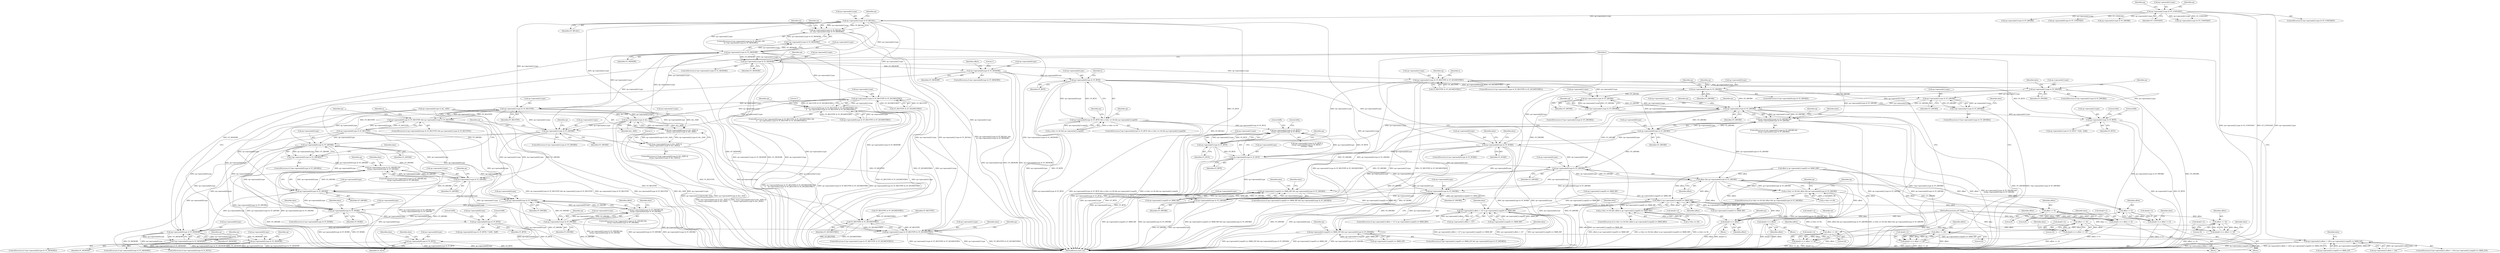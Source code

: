 digraph "0_radare2_f17bfd9f1da05f30f23a4dd05e9d2363e1406948@API" {
"1001254" [label="(Call,op->operands[1].type & OT_REGALL)"];
"1000132" [label="(Call,op->operands[1].type & OT_CONSTANT)"];
"1001253" [label="(Call,op->operands[1].type & OT_REGALL &&\n\t\t\t !(op->operands[1].type & OT_MEMORY))"];
"1001264" [label="(Call,op->operands[1].type & OT_MEMORY)"];
"1001263" [label="(Call,!(op->operands[1].type & OT_MEMORY))"];
"1001301" [label="(Call,op->operands[1].type & OT_REGTYPE & OT_SEGMENTREG)"];
"1001289" [label="(Call,op->operands[0].type & OT_REGTYPE & OT_SEGMENTREG &&\n\t\t    op->operands[1].type & OT_REGTYPE & OT_SEGMENTREG)"];
"1001327" [label="(Call,op->operands[1].type & OT_REGTYPE)"];
"1001317" [label="(Call,op->operands[0].type & OT_REGTYPE && op->operands[1].type & OT_REGTYPE)"];
"1001349" [label="(Call,op->operands[1].type & ALL_SIZE)"];
"1001339" [label="(Call,(op->operands[0].type & ALL_SIZE) &\n\t\t\t(op->operands[1].type & ALL_SIZE))"];
"1001338" [label="(Call,!((op->operands[0].type & ALL_SIZE) &\n\t\t\t(op->operands[1].type & ALL_SIZE)))"];
"1001394" [label="(Call,op->operands[1].type & OT_QWORD)"];
"1001406" [label="(Call,op->operands[0].type & OT_QWORD)"];
"1001405" [label="(Call,!(op->operands[0].type & OT_QWORD))"];
"1001429" [label="(Call,op->operands[1].type & OT_QWORD &&\n\t\t\t\top->operands[0].type & OT_QWORD)"];
"1001430" [label="(Call,op->operands[1].type & OT_QWORD)"];
"1001439" [label="(Call,op->operands[0].type & OT_QWORD)"];
"1001468" [label="(Call,op->operands[0].type & OT_DWORD)"];
"1001458" [label="(Call,op->operands[1].type & OT_DWORD &&\n\t\t\t\top->operands[0].type & OT_DWORD)"];
"1001549" [label="(Call,op->operands[0].type & OT_WORD)"];
"1001571" [label="(Call,op->operands[0].type & OT_BYTE)"];
"1001676" [label="(Call,op->operands[0].type & OT_MEMORY)"];
"1001675" [label="(Call,!(op->operands[0].type & OT_MEMORY))"];
"1001802" [label="(Call,op->operands[0].type & OT_MEMORY)"];
"1001459" [label="(Call,op->operands[1].type & OT_DWORD)"];
"1001528" [label="(Call,op->operands[1].type & OT_REGTYPE & OT_SEGMENTREG)"];
"1001536" [label="(Call,OT_REGTYPE & OT_SEGMENTREG)"];
"1001988" [label="(Call,op->operands[1].type & OT_MEMORY)"];
"1001999" [label="(Call,op->operands[0].type & OT_MEMORY)"];
"1002066" [label="(Call,op->operands[0].type & OT_BYTE)"];
"1002163" [label="(Call,op->operands[0].type & OT_BYTE)"];
"1002162" [label="(Call,op->operands[0].type & OT_BYTE && a->bits == 64 && op->operands[1].regs[0])"];
"1002519" [label="(Call,op->operands[1].type & OT_BYTE ||\n\t\t\t\top->operands[0].type & OT_BYTE)"];
"1002365" [label="(Call,op->operands[0].type & OT_QWORD)"];
"1002377" [label="(Call,op->operands[1].type & OT_QWORD)"];
"1002376" [label="(Call,!(op->operands[1].type & OT_QWORD))"];
"1002452" [label="(Call,op->operands[1].type & OT_QWORD)"];
"1002451" [label="(Call,op->operands[1].type & OT_QWORD &&\n\t\t\t\top->operands[0].type & OT_QWORD)"];
"1002873" [label="(Call,offset && op->operands[0].type & OT_QWORD)"];
"1002867" [label="(Call,a->bits == 64 && offset && op->operands[0].type & OT_QWORD)"];
"1003008" [label="(Call,op->operands[1].regs[0] == X86R_RIP && (op->operands[0].type & OT_QWORD))"];
"1003151" [label="(Call,offset || op->operands[1].regs[0] == X86R_RIP)"];
"1003145" [label="(Call,a->bits == 64 && (offset || op->operands[1].regs[0] == X86R_RIP))"];
"1003165" [label="(Call,data[l++] = offset)"];
"1003172" [label="(Call,op->operands[1].offset > 127 || op->operands[1].regs[0] == X86R_RIP)"];
"1003199" [label="(Call,offset >> 8)"];
"1003194" [label="(Call,data[l++] = offset >> 8)"];
"1003207" [label="(Call,offset >> 16)"];
"1003202" [label="(Call,data[l++] = offset >> 16)"];
"1003215" [label="(Call,offset >> 24)"];
"1003210" [label="(Call,data[l++] = offset >> 24)"];
"1003090" [label="(Call,data[l++] = offset)"];
"1003124" [label="(Call,offset >> 8)"];
"1003119" [label="(Call,data[l++] = offset >> 8)"];
"1003132" [label="(Call,offset >> 16)"];
"1003127" [label="(Call,data[l++] = offset >> 16)"];
"1003140" [label="(Call,offset >> 24)"];
"1003135" [label="(Call,data[l++] = offset >> 24)"];
"1002461" [label="(Call,op->operands[0].type & OT_QWORD)"];
"1002478" [label="(Call,op->operands[0].type & OT_WORD)"];
"1002529" [label="(Call,op->operands[0].type & OT_BYTE)"];
"1002875" [label="(Call,op->operands[0].type & OT_QWORD)"];
"1002990" [label="(Call,op->operands[0].type & OT_DWORD)"];
"1002978" [label="(Call,op->operands[1].regs[0] == X86R_EIP && (op->operands[0].type & OT_DWORD))"];
"1003097" [label="(Call,op->operands[1].offset > 128 || op->operands[1].regs[0] == X86R_EIP)"];
"1003020" [label="(Call,op->operands[0].type & OT_QWORD)"];
"1002500" [label="(Call,op->operands[1].type & OT_BYTE)"];
"1002520" [label="(Call,op->operands[1].type & OT_BYTE)"];
"1002434" [label="(Call,op->operands[1].type & OT_QWORD)"];
"1002433" [label="(Call,!(op->operands[1].type & OT_QWORD))"];
"1002255" [label="(Call,op->operands[1].type & OT_REGTYPE & OT_SEGMENTREG)"];
"1002415" [label="(Call,op->operands[1].type & OT_DWORD)"];
"1003125" [label="(Identifier,offset)"];
"1001480" [label="(Identifier,data)"];
"1002373" [label="(Identifier,OT_QWORD)"];
"1002979" [label="(Call,op->operands[1].regs[0] == X86R_EIP)"];
"1002011" [label="(Literal,1)"];
"1002984" [label="(Identifier,op)"];
"1002255" [label="(Call,op->operands[1].type & OT_REGTYPE & OT_SEGMENTREG)"];
"1003166" [label="(Call,data[l++])"];
"1002477" [label="(ControlStructure,if (op->operands[0].type & OT_WORD))"];
"1002067" [label="(Call,op->operands[0].type)"];
"1001395" [label="(Call,op->operands[1].type)"];
"1003032" [label="(Identifier,data)"];
"1002469" [label="(Identifier,OT_QWORD)"];
"1002499" [label="(Call,op->operands[1].type & OT_BYTE ? 0x8a : 0x8b)"];
"1001255" [label="(Call,op->operands[1].type)"];
"1002259" [label="(Identifier,op)"];
"1003193" [label="(Block,)"];
"1000140" [label="(Identifier,OT_CONSTANT)"];
"1001407" [label="(Call,op->operands[0].type)"];
"1002482" [label="(Identifier,op)"];
"1003204" [label="(Identifier,data)"];
"1002529" [label="(Call,op->operands[0].type & OT_BYTE)"];
"1003014" [label="(Identifier,op)"];
"1003171" [label="(ControlStructure,if (op->operands[1].offset > 127 || op->operands[1].regs[0] == X86R_RIP))"];
"1002998" [label="(Identifier,OT_DWORD)"];
"1001561" [label="(Identifier,data)"];
"1001579" [label="(Identifier,OT_BYTE)"];
"1003132" [label="(Call,offset >> 16)"];
"1002074" [label="(Identifier,OT_BYTE)"];
"1001298" [label="(Call,OT_REGTYPE & OT_SEGMENTREG)"];
"1001692" [label="(Identifier,op)"];
"1003164" [label="(Block,)"];
"1003009" [label="(Call,op->operands[1].regs[0] == X86R_RIP)"];
"1001548" [label="(ControlStructure,if (op->operands[0].type & OT_WORD))"];
"1002460" [label="(Identifier,OT_QWORD)"];
"1001440" [label="(Call,op->operands[0].type)"];
"1001572" [label="(Call,op->operands[0].type)"];
"1002883" [label="(Identifier,OT_QWORD)"];
"1003203" [label="(Call,data[l++])"];
"1001439" [label="(Call,op->operands[0].type & OT_QWORD)"];
"1003146" [label="(Call,a->bits == 64)"];
"1002530" [label="(Call,op->operands[0].type)"];
"1003210" [label="(Call,data[l++] = offset >> 24)"];
"1000147" [label="(Identifier,op)"];
"1002003" [label="(Identifier,op)"];
"1002419" [label="(Identifier,op)"];
"1003170" [label="(Identifier,offset)"];
"1002490" [label="(Identifier,data)"];
"1003134" [label="(Literal,16)"];
"1001988" [label="(Call,op->operands[1].type & OT_MEMORY)"];
"1001989" [label="(Call,op->operands[1].type)"];
"1002171" [label="(Identifier,OT_BYTE)"];
"1001676" [label="(Call,op->operands[0].type & OT_MEMORY)"];
"1001998" [label="(ControlStructure,if (op->operands[0].type & OT_MEMORY))"];
"1002164" [label="(Call,op->operands[0].type)"];
"1001430" [label="(Call,op->operands[1].type & OT_QWORD)"];
"1001476" [label="(Identifier,OT_DWORD)"];
"1001538" [label="(Identifier,OT_SEGMENTREG)"];
"1003151" [label="(Call,offset || op->operands[1].regs[0] == X86R_RIP)"];
"1002891" [label="(Identifier,op)"];
"1003145" [label="(Call,a->bits == 64 && (offset || op->operands[1].regs[0] == X86R_RIP))"];
"1003141" [label="(Identifier,offset)"];
"1002462" [label="(Call,op->operands[0].type)"];
"1003121" [label="(Identifier,data)"];
"1002875" [label="(Call,op->operands[0].type & OT_QWORD)"];
"1003120" [label="(Call,data[l++])"];
"1003096" [label="(ControlStructure,if (op->operands[1].offset > 128 || op->operands[1].regs[0] == X86R_EIP))"];
"1001264" [label="(Call,op->operands[1].type & OT_MEMORY)"];
"1002873" [label="(Call,offset && op->operands[0].type & OT_QWORD)"];
"1002456" [label="(Identifier,op)"];
"1000131" [label="(ControlStructure,if (op->operands[1].type & OT_CONSTANT))"];
"1000226" [label="(Call,op->operands[1].type & OT_QWORD)"];
"1002978" [label="(Call,op->operands[1].regs[0] == X86R_EIP && (op->operands[0].type & OT_DWORD))"];
"1001315" [label="(Literal,1)"];
"1001301" [label="(Call,op->operands[1].type & OT_REGTYPE & OT_SEGMENTREG)"];
"1001322" [label="(Identifier,op)"];
"1001528" [label="(Call,op->operands[1].type & OT_REGTYPE & OT_SEGMENTREG)"];
"1002500" [label="(Call,op->operands[1].type & OT_BYTE)"];
"1002868" [label="(Call,a->bits == 64)"];
"1002479" [label="(Call,op->operands[0].type)"];
"1002393" [label="(Identifier,op)"];
"1001410" [label="(Identifier,op)"];
"1003102" [label="(Identifier,op)"];
"1002510" [label="(Literal,0x8b)"];
"1002990" [label="(Call,op->operands[0].type & OT_DWORD)"];
"1002537" [label="(Identifier,OT_BYTE)"];
"1001529" [label="(Call,op->operands[1].type)"];
"1002977" [label="(ControlStructure,if (op->operands[1].regs[0] == X86R_EIP && (op->operands[0].type & OT_DWORD)))"];
"1002501" [label="(Call,op->operands[1].type)"];
"1001675" [label="(Call,!(op->operands[0].type & OT_MEMORY))"];
"1003201" [label="(Literal,8)"];
"1002866" [label="(ControlStructure,if (a->bits == 64 && offset && op->operands[0].type & OT_QWORD))"];
"1001992" [label="(Identifier,op)"];
"1002478" [label="(Call,op->operands[0].type & OT_WORD)"];
"1002381" [label="(Identifier,op)"];
"1002427" [label="(Identifier,data)"];
"1002867" [label="(Call,a->bits == 64 && offset && op->operands[0].type & OT_QWORD)"];
"1002876" [label="(Call,op->operands[0].type)"];
"1001337" [label="(ControlStructure,if (!((op->operands[0].type & ALL_SIZE) &\n\t\t\t(op->operands[1].type & ALL_SIZE))))"];
"1003195" [label="(Call,data[l++])"];
"1003107" [label="(Call,op->operands[1].regs[0] == X86R_EIP)"];
"1001801" [label="(ControlStructure,if (op->operands[0].type & OT_MEMORY))"];
"1001467" [label="(Identifier,OT_DWORD)"];
"1001443" [label="(Identifier,op)"];
"1003207" [label="(Call,offset >> 16)"];
"1002473" [label="(Identifier,data)"];
"1002509" [label="(Literal,0x8a)"];
"1001349" [label="(Call,op->operands[1].type & ALL_SIZE)"];
"1001279" [label="(Identifier,op)"];
"1002086" [label="(Identifier,data)"];
"1002161" [label="(ControlStructure,if (op->operands[0].type & OT_BYTE && a->bits == 64 && op->operands[1].regs[0]))"];
"1001431" [label="(Call,op->operands[1].type)"];
"1003127" [label="(Call,data[l++] = offset >> 16)"];
"1002007" [label="(Identifier,OT_MEMORY)"];
"1002528" [label="(Identifier,OT_BYTE)"];
"1002385" [label="(Identifier,OT_QWORD)"];
"1003219" [label="(Identifier,l)"];
"1001272" [label="(Identifier,OT_MEMORY)"];
"1002435" [label="(Call,op->operands[1].type)"];
"1001394" [label="(Call,op->operands[1].type & OT_QWORD)"];
"1001677" [label="(Call,op->operands[0].type)"];
"1001357" [label="(Identifier,ALL_SIZE)"];
"1002256" [label="(Call,op->operands[1].type)"];
"1001550" [label="(Call,op->operands[0].type)"];
"1002486" [label="(Identifier,OT_WORD)"];
"1002414" [label="(ControlStructure,if (op->operands[1].type & OT_DWORD))"];
"1001275" [label="(Call,op->operands[0].type & OT_CONSTANT)"];
"1002416" [label="(Call,op->operands[1].type)"];
"1001803" [label="(Call,op->operands[0].type)"];
"1003167" [label="(Identifier,data)"];
"1001429" [label="(Call,op->operands[1].type & OT_QWORD &&\n\t\t\t\top->operands[0].type & OT_QWORD)"];
"1002378" [label="(Call,op->operands[1].type)"];
"1003177" [label="(Identifier,op)"];
"1003209" [label="(Literal,16)"];
"1001459" [label="(Call,op->operands[1].type & OT_DWORD)"];
"1003194" [label="(Call,data[l++] = offset >> 8)"];
"1003140" [label="(Call,offset >> 24)"];
"1003208" [label="(Identifier,offset)"];
"1002521" [label="(Call,op->operands[1].type)"];
"1003128" [label="(Call,data[l++])"];
"1001511" [label="(Identifier,offset)"];
"1002078" [label="(Identifier,data)"];
"1003202" [label="(Call,data[l++] = offset >> 16)"];
"1003021" [label="(Call,op->operands[0].type)"];
"1002000" [label="(Call,op->operands[0].type)"];
"1001327" [label="(Call,op->operands[1].type & OT_REGTYPE)"];
"1001253" [label="(Call,op->operands[1].type & OT_REGALL &&\n\t\t\t !(op->operands[1].type & OT_MEMORY))"];
"1001402" [label="(Identifier,OT_QWORD)"];
"1002539" [label="(Literal,0x8b)"];
"1003216" [label="(Identifier,offset)"];
"1002376" [label="(Call,!(op->operands[1].type & OT_QWORD))"];
"1001447" [label="(Identifier,OT_QWORD)"];
"1001405" [label="(Call,!(op->operands[0].type & OT_QWORD))"];
"1001340" [label="(Call,op->operands[0].type & ALL_SIZE)"];
"1002364" [label="(ControlStructure,if (op->operands[0].type & OT_QWORD))"];
"1001318" [label="(Call,op->operands[0].type & OT_REGTYPE)"];
"1002835" [label="(Call,offset || op->operands[1].regs[0] == X86R_EBP)"];
"1002172" [label="(Call,a->bits == 64 && op->operands[1].regs[0])"];
"1003097" [label="(Call,op->operands[1].offset > 128 || op->operands[1].regs[0] == X86R_EIP)"];
"1002273" [label="(Identifier,op)"];
"1002423" [label="(Identifier,OT_DWORD)"];
"1001289" [label="(Call,op->operands[0].type & OT_REGTYPE & OT_SEGMENTREG &&\n\t\t    op->operands[1].type & OT_REGTYPE & OT_SEGMENTREG)"];
"1003040" [label="(Identifier,data)"];
"1003200" [label="(Identifier,offset)"];
"1002175" [label="(Identifier,a)"];
"1002538" [label="(Literal,0x8a)"];
"1001580" [label="(Literal,0x88)"];
"1001567" [label="(Identifier,data)"];
"1003007" [label="(ControlStructure,if (op->operands[1].regs[0] == X86R_RIP && (op->operands[0].type & OT_QWORD)))"];
"1003212" [label="(Identifier,data)"];
"1002461" [label="(Call,op->operands[0].type & OT_QWORD)"];
"1002066" [label="(Call,op->operands[0].type & OT_BYTE)"];
"1002163" [label="(Call,op->operands[0].type & OT_BYTE)"];
"1003152" [label="(Identifier,offset)"];
"1002991" [label="(Call,op->operands[0].type)"];
"1003090" [label="(Call,data[l++] = offset)"];
"1002254" [label="(ControlStructure,if (op->operands[1].type & OT_REGTYPE & OT_SEGMENTREG))"];
"1001406" [label="(Call,op->operands[0].type & OT_QWORD)"];
"1003165" [label="(Call,data[l++] = offset)"];
"1000132" [label="(Call,op->operands[1].type & OT_CONSTANT)"];
"1001746" [label="(Identifier,op)"];
"1003173" [label="(Call,op->operands[1].offset > 127)"];
"1001302" [label="(Call,op->operands[1].type)"];
"1001393" [label="(ControlStructure,if (op->operands[1].type & OT_QWORD))"];
"1003199" [label="(Call,offset >> 8)"];
"1003020" [label="(Call,op->operands[0].type & OT_QWORD)"];
"1003215" [label="(Call,offset >> 24)"];
"1001290" [label="(Call,op->operands[0].type & OT_REGTYPE & OT_SEGMENTREG)"];
"1002518" [label="(Call,(op->operands[1].type & OT_BYTE ||\n\t\t\t\top->operands[0].type & OT_BYTE) ?\n\t\t\t\t0x8a : 0x8b)"];
"1003124" [label="(Call,offset >> 8)"];
"1003002" [label="(Identifier,data)"];
"1003137" [label="(Identifier,data)"];
"1003220" [label="(MethodReturn,static int)"];
"1001802" [label="(Call,op->operands[0].type & OT_MEMORY)"];
"1002533" [label="(Identifier,op)"];
"1001418" [label="(Identifier,data)"];
"1001338" [label="(Call,!((op->operands[0].type & ALL_SIZE) &\n\t\t\t(op->operands[1].type & ALL_SIZE)))"];
"1001458" [label="(Call,op->operands[1].type & OT_DWORD &&\n\t\t\t\top->operands[0].type & OT_DWORD)"];
"1001570" [label="(Call,(op->operands[0].type & OT_BYTE) ? 0x88 : 0x89)"];
"1001684" [label="(Identifier,OT_MEMORY)"];
"1002195" [label="(Identifier,op)"];
"1001527" [label="(ControlStructure,if (op->operands[1].type & OT_REGTYPE & OT_SEGMENTREG))"];
"1002434" [label="(Call,op->operands[1].type & OT_QWORD)"];
"1002415" [label="(Call,op->operands[1].type & OT_DWORD)"];
"1003182" [label="(Call,op->operands[1].regs[0] == X86R_RIP)"];
"1003118" [label="(Block,)"];
"1001472" [label="(Identifier,op)"];
"1001542" [label="(Identifier,data)"];
"1001999" [label="(Call,op->operands[0].type & OT_MEMORY)"];
"1000133" [label="(Call,op->operands[1].type)"];
"1001335" [label="(Identifier,OT_REGTYPE)"];
"1002452" [label="(Call,op->operands[1].type & OT_QWORD)"];
"1001537" [label="(Identifier,OT_REGTYPE)"];
"1003172" [label="(Call,op->operands[1].offset > 127 || op->operands[1].regs[0] == X86R_RIP)"];
"1001987" [label="(ControlStructure,if (op->operands[1].type & OT_MEMORY))"];
"1002065" [label="(ControlStructure,if (op->operands[0].type & OT_BYTE))"];
"1003091" [label="(Call,data[l++])"];
"1001262" [label="(Identifier,OT_REGALL)"];
"1001414" [label="(Identifier,OT_QWORD)"];
"1001328" [label="(Call,op->operands[1].type)"];
"1001996" [label="(Identifier,OT_MEMORY)"];
"1002453" [label="(Call,op->operands[1].type)"];
"1002874" [label="(Identifier,offset)"];
"1001361" [label="(Literal,1)"];
"1002520" [label="(Call,op->operands[1].type & OT_BYTE)"];
"1003217" [label="(Literal,24)"];
"1002433" [label="(Call,!(op->operands[1].type & OT_QWORD))"];
"1002442" [label="(Identifier,OT_QWORD)"];
"1003153" [label="(Call,op->operands[1].regs[0] == X86R_RIP)"];
"1003133" [label="(Identifier,offset)"];
"1000361" [label="(Call,op->operands[1].type & OT_QWORD)"];
"1002013" [label="(Identifier,offset)"];
"1002438" [label="(Identifier,op)"];
"1001344" [label="(Identifier,op)"];
"1003098" [label="(Call,op->operands[1].offset > 128)"];
"1002519" [label="(Call,op->operands[1].type & OT_BYTE ||\n\t\t\t\top->operands[0].type & OT_BYTE)"];
"1002263" [label="(Call,OT_REGTYPE & OT_SEGMENTREG)"];
"1002375" [label="(ControlStructure,if (!(op->operands[1].type & OT_QWORD)))"];
"1003126" [label="(Literal,8)"];
"1001317" [label="(Call,op->operands[0].type & OT_REGTYPE && op->operands[1].type & OT_REGTYPE)"];
"1003089" [label="(Block,)"];
"1001468" [label="(Call,op->operands[0].type & OT_DWORD)"];
"1001463" [label="(Identifier,op)"];
"1000104" [label="(MethodParameterIn,ut8 *data)"];
"1001316" [label="(ControlStructure,if (op->operands[0].type & OT_REGTYPE && op->operands[1].type & OT_REGTYPE))"];
"1003119" [label="(Call,data[l++] = offset >> 8)"];
"1002451" [label="(Call,op->operands[1].type & OT_QWORD &&\n\t\t\t\top->operands[0].type & OT_QWORD)"];
"1003211" [label="(Call,data[l++])"];
"1001557" [label="(Identifier,OT_WORD)"];
"1002465" [label="(Identifier,op)"];
"1001581" [label="(Literal,0x89)"];
"1001254" [label="(Call,op->operands[1].type & OT_REGALL)"];
"1001265" [label="(Call,op->operands[1].type)"];
"1001258" [label="(Identifier,op)"];
"1001469" [label="(Call,op->operands[0].type)"];
"1002365" [label="(Call,op->operands[0].type & OT_QWORD)"];
"1001434" [label="(Identifier,op)"];
"1001288" [label="(ControlStructure,if (op->operands[0].type & OT_REGTYPE & OT_SEGMENTREG &&\n\t\t    op->operands[1].type & OT_REGTYPE & OT_SEGMENTREG))"];
"1002162" [label="(Call,op->operands[0].type & OT_BYTE && a->bits == 64 && op->operands[1].regs[0])"];
"1001252" [label="(ControlStructure,if (op->operands[1].type & OT_REGALL &&\n\t\t\t !(op->operands[1].type & OT_MEMORY)))"];
"1001263" [label="(Call,!(op->operands[1].type & OT_MEMORY))"];
"1002377" [label="(Call,op->operands[1].type & OT_QWORD)"];
"1003144" [label="(ControlStructure,if (a->bits == 64 && (offset || op->operands[1].regs[0] == X86R_RIP)))"];
"1001268" [label="(Identifier,op)"];
"1000239" [label="(Call,op->operands[1].type & OT_CONSTANT)"];
"1001818" [label="(Identifier,op)"];
"1002450" [label="(ControlStructure,if (op->operands[1].type & OT_QWORD &&\n\t\t\t\top->operands[0].type & OT_QWORD))"];
"1002515" [label="(Identifier,data)"];
"1001350" [label="(Call,op->operands[1].type)"];
"1001674" [label="(ControlStructure,if (!(op->operands[0].type & OT_MEMORY)))"];
"1002360" [label="(Identifier,a)"];
"1002366" [label="(Call,op->operands[0].type)"];
"1003129" [label="(Identifier,data)"];
"1002508" [label="(Identifier,OT_BYTE)"];
"1003008" [label="(Call,op->operands[1].regs[0] == X86R_RIP && (op->operands[0].type & OT_QWORD))"];
"1001428" [label="(ControlStructure,if (op->operands[1].type & OT_QWORD &&\n\t\t\t\top->operands[0].type & OT_QWORD))"];
"1002446" [label="(Identifier,data)"];
"1001553" [label="(Identifier,op)"];
"1003196" [label="(Identifier,data)"];
"1001404" [label="(ControlStructure,if (!(op->operands[0].type & OT_QWORD)))"];
"1001451" [label="(Identifier,data)"];
"1002886" [label="(Call,op->operands[1].regs[0] == X86R_RIP)"];
"1001365" [label="(Identifier,a)"];
"1003142" [label="(Literal,24)"];
"1003135" [label="(Call,data[l++] = offset >> 24)"];
"1002432" [label="(ControlStructure,if (!(op->operands[1].type & OT_QWORD)))"];
"1003136" [label="(Call,data[l++])"];
"1001438" [label="(Identifier,OT_QWORD)"];
"1001460" [label="(Call,op->operands[1].type)"];
"1001309" [label="(Call,OT_REGTYPE & OT_SEGMENTREG)"];
"1001457" [label="(ControlStructure,if (op->operands[1].type & OT_DWORD &&\n\t\t\t\top->operands[0].type & OT_DWORD))"];
"1003028" [label="(Identifier,OT_QWORD)"];
"1003095" [label="(Identifier,offset)"];
"1001571" [label="(Call,op->operands[0].type & OT_BYTE)"];
"1001549" [label="(Call,op->operands[0].type & OT_WORD)"];
"1001810" [label="(Identifier,OT_MEMORY)"];
"1001339" [label="(Call,(op->operands[0].type & ALL_SIZE) &\n\t\t\t(op->operands[1].type & ALL_SIZE))"];
"1001536" [label="(Call,OT_REGTYPE & OT_SEGMENTREG)"];
"1001254" -> "1001253"  [label="AST: "];
"1001254" -> "1001262"  [label="CFG: "];
"1001255" -> "1001254"  [label="AST: "];
"1001262" -> "1001254"  [label="AST: "];
"1001268" -> "1001254"  [label="CFG: "];
"1001253" -> "1001254"  [label="CFG: "];
"1001254" -> "1003220"  [label="DDG: OT_REGALL"];
"1001254" -> "1003220"  [label="DDG: op->operands[1].type"];
"1001254" -> "1001253"  [label="DDG: op->operands[1].type"];
"1001254" -> "1001253"  [label="DDG: OT_REGALL"];
"1000132" -> "1001254"  [label="DDG: op->operands[1].type"];
"1001254" -> "1001264"  [label="DDG: op->operands[1].type"];
"1001254" -> "1001301"  [label="DDG: op->operands[1].type"];
"1001254" -> "1001327"  [label="DDG: op->operands[1].type"];
"1001254" -> "1001349"  [label="DDG: op->operands[1].type"];
"1001254" -> "1001394"  [label="DDG: op->operands[1].type"];
"1001254" -> "1001528"  [label="DDG: op->operands[1].type"];
"1001254" -> "1001988"  [label="DDG: op->operands[1].type"];
"1000132" -> "1000131"  [label="AST: "];
"1000132" -> "1000140"  [label="CFG: "];
"1000133" -> "1000132"  [label="AST: "];
"1000140" -> "1000132"  [label="AST: "];
"1000147" -> "1000132"  [label="CFG: "];
"1001258" -> "1000132"  [label="CFG: "];
"1000132" -> "1003220"  [label="DDG: op->operands[1].type & OT_CONSTANT"];
"1000132" -> "1003220"  [label="DDG: OT_CONSTANT"];
"1000132" -> "1003220"  [label="DDG: op->operands[1].type"];
"1000132" -> "1000226"  [label="DDG: op->operands[1].type"];
"1000132" -> "1000239"  [label="DDG: op->operands[1].type"];
"1000132" -> "1000239"  [label="DDG: OT_CONSTANT"];
"1000132" -> "1000361"  [label="DDG: op->operands[1].type"];
"1000132" -> "1001275"  [label="DDG: OT_CONSTANT"];
"1001253" -> "1001252"  [label="AST: "];
"1001253" -> "1001263"  [label="CFG: "];
"1001263" -> "1001253"  [label="AST: "];
"1001279" -> "1001253"  [label="CFG: "];
"1001992" -> "1001253"  [label="CFG: "];
"1001253" -> "1003220"  [label="DDG: op->operands[1].type & OT_REGALL &&\n\t\t\t !(op->operands[1].type & OT_MEMORY)"];
"1001253" -> "1003220"  [label="DDG: !(op->operands[1].type & OT_MEMORY)"];
"1001253" -> "1003220"  [label="DDG: op->operands[1].type & OT_REGALL"];
"1001263" -> "1001253"  [label="DDG: op->operands[1].type & OT_MEMORY"];
"1001264" -> "1001263"  [label="AST: "];
"1001264" -> "1001272"  [label="CFG: "];
"1001265" -> "1001264"  [label="AST: "];
"1001272" -> "1001264"  [label="AST: "];
"1001263" -> "1001264"  [label="CFG: "];
"1001264" -> "1003220"  [label="DDG: op->operands[1].type"];
"1001264" -> "1003220"  [label="DDG: OT_MEMORY"];
"1001264" -> "1001263"  [label="DDG: op->operands[1].type"];
"1001264" -> "1001263"  [label="DDG: OT_MEMORY"];
"1001264" -> "1001301"  [label="DDG: op->operands[1].type"];
"1001264" -> "1001327"  [label="DDG: op->operands[1].type"];
"1001264" -> "1001349"  [label="DDG: op->operands[1].type"];
"1001264" -> "1001394"  [label="DDG: op->operands[1].type"];
"1001264" -> "1001528"  [label="DDG: op->operands[1].type"];
"1001264" -> "1001676"  [label="DDG: OT_MEMORY"];
"1001264" -> "1001988"  [label="DDG: op->operands[1].type"];
"1001264" -> "1001988"  [label="DDG: OT_MEMORY"];
"1001263" -> "1003220"  [label="DDG: op->operands[1].type & OT_MEMORY"];
"1001301" -> "1001289"  [label="AST: "];
"1001301" -> "1001309"  [label="CFG: "];
"1001302" -> "1001301"  [label="AST: "];
"1001309" -> "1001301"  [label="AST: "];
"1001289" -> "1001301"  [label="CFG: "];
"1001301" -> "1003220"  [label="DDG: op->operands[1].type"];
"1001301" -> "1003220"  [label="DDG: OT_REGTYPE & OT_SEGMENTREG"];
"1001301" -> "1001289"  [label="DDG: op->operands[1].type"];
"1001301" -> "1001289"  [label="DDG: OT_REGTYPE & OT_SEGMENTREG"];
"1001309" -> "1001301"  [label="DDG: OT_REGTYPE"];
"1001309" -> "1001301"  [label="DDG: OT_SEGMENTREG"];
"1001301" -> "1001327"  [label="DDG: op->operands[1].type"];
"1001301" -> "1001349"  [label="DDG: op->operands[1].type"];
"1001301" -> "1001394"  [label="DDG: op->operands[1].type"];
"1001301" -> "1001528"  [label="DDG: op->operands[1].type"];
"1001289" -> "1001288"  [label="AST: "];
"1001289" -> "1001290"  [label="CFG: "];
"1001290" -> "1001289"  [label="AST: "];
"1001315" -> "1001289"  [label="CFG: "];
"1001322" -> "1001289"  [label="CFG: "];
"1001289" -> "1003220"  [label="DDG: op->operands[0].type & OT_REGTYPE & OT_SEGMENTREG"];
"1001289" -> "1003220"  [label="DDG: op->operands[1].type & OT_REGTYPE & OT_SEGMENTREG"];
"1001289" -> "1003220"  [label="DDG: op->operands[0].type & OT_REGTYPE & OT_SEGMENTREG &&\n\t\t    op->operands[1].type & OT_REGTYPE & OT_SEGMENTREG"];
"1001290" -> "1001289"  [label="DDG: op->operands[0].type"];
"1001290" -> "1001289"  [label="DDG: OT_REGTYPE & OT_SEGMENTREG"];
"1001327" -> "1001317"  [label="AST: "];
"1001327" -> "1001335"  [label="CFG: "];
"1001328" -> "1001327"  [label="AST: "];
"1001335" -> "1001327"  [label="AST: "];
"1001317" -> "1001327"  [label="CFG: "];
"1001327" -> "1003220"  [label="DDG: OT_REGTYPE"];
"1001327" -> "1001317"  [label="DDG: op->operands[1].type"];
"1001327" -> "1001317"  [label="DDG: OT_REGTYPE"];
"1001318" -> "1001327"  [label="DDG: OT_REGTYPE"];
"1001327" -> "1001349"  [label="DDG: op->operands[1].type"];
"1001327" -> "1001394"  [label="DDG: op->operands[1].type"];
"1001327" -> "1001528"  [label="DDG: op->operands[1].type"];
"1001327" -> "1001536"  [label="DDG: OT_REGTYPE"];
"1001317" -> "1001316"  [label="AST: "];
"1001317" -> "1001318"  [label="CFG: "];
"1001318" -> "1001317"  [label="AST: "];
"1001344" -> "1001317"  [label="CFG: "];
"1001365" -> "1001317"  [label="CFG: "];
"1001317" -> "1003220"  [label="DDG: op->operands[0].type & OT_REGTYPE"];
"1001317" -> "1003220"  [label="DDG: op->operands[0].type & OT_REGTYPE && op->operands[1].type & OT_REGTYPE"];
"1001317" -> "1003220"  [label="DDG: op->operands[1].type & OT_REGTYPE"];
"1001318" -> "1001317"  [label="DDG: op->operands[0].type"];
"1001318" -> "1001317"  [label="DDG: OT_REGTYPE"];
"1001349" -> "1001339"  [label="AST: "];
"1001349" -> "1001357"  [label="CFG: "];
"1001350" -> "1001349"  [label="AST: "];
"1001357" -> "1001349"  [label="AST: "];
"1001339" -> "1001349"  [label="CFG: "];
"1001349" -> "1003220"  [label="DDG: ALL_SIZE"];
"1001349" -> "1003220"  [label="DDG: op->operands[1].type"];
"1001349" -> "1001339"  [label="DDG: op->operands[1].type"];
"1001349" -> "1001339"  [label="DDG: ALL_SIZE"];
"1001340" -> "1001349"  [label="DDG: ALL_SIZE"];
"1001349" -> "1001394"  [label="DDG: op->operands[1].type"];
"1001349" -> "1001528"  [label="DDG: op->operands[1].type"];
"1001339" -> "1001338"  [label="AST: "];
"1001340" -> "1001339"  [label="AST: "];
"1001338" -> "1001339"  [label="CFG: "];
"1001339" -> "1003220"  [label="DDG: op->operands[1].type & ALL_SIZE"];
"1001339" -> "1003220"  [label="DDG: op->operands[0].type & ALL_SIZE"];
"1001339" -> "1001338"  [label="DDG: op->operands[0].type & ALL_SIZE"];
"1001339" -> "1001338"  [label="DDG: op->operands[1].type & ALL_SIZE"];
"1001340" -> "1001339"  [label="DDG: op->operands[0].type"];
"1001340" -> "1001339"  [label="DDG: ALL_SIZE"];
"1001338" -> "1001337"  [label="AST: "];
"1001361" -> "1001338"  [label="CFG: "];
"1001365" -> "1001338"  [label="CFG: "];
"1001338" -> "1003220"  [label="DDG: !((op->operands[0].type & ALL_SIZE) &\n\t\t\t(op->operands[1].type & ALL_SIZE))"];
"1001338" -> "1003220"  [label="DDG: (op->operands[0].type & ALL_SIZE) &\n\t\t\t(op->operands[1].type & ALL_SIZE)"];
"1001394" -> "1001393"  [label="AST: "];
"1001394" -> "1001402"  [label="CFG: "];
"1001395" -> "1001394"  [label="AST: "];
"1001402" -> "1001394"  [label="AST: "];
"1001410" -> "1001394"  [label="CFG: "];
"1001434" -> "1001394"  [label="CFG: "];
"1001394" -> "1001406"  [label="DDG: OT_QWORD"];
"1001394" -> "1001430"  [label="DDG: op->operands[1].type"];
"1001394" -> "1001430"  [label="DDG: OT_QWORD"];
"1001406" -> "1001405"  [label="AST: "];
"1001406" -> "1001414"  [label="CFG: "];
"1001407" -> "1001406"  [label="AST: "];
"1001414" -> "1001406"  [label="AST: "];
"1001405" -> "1001406"  [label="CFG: "];
"1001406" -> "1003220"  [label="DDG: op->operands[0].type"];
"1001406" -> "1001405"  [label="DDG: op->operands[0].type"];
"1001406" -> "1001405"  [label="DDG: OT_QWORD"];
"1001340" -> "1001406"  [label="DDG: op->operands[0].type"];
"1001318" -> "1001406"  [label="DDG: op->operands[0].type"];
"1001406" -> "1001430"  [label="DDG: OT_QWORD"];
"1001406" -> "1001439"  [label="DDG: op->operands[0].type"];
"1001406" -> "1001468"  [label="DDG: op->operands[0].type"];
"1001406" -> "1001549"  [label="DDG: op->operands[0].type"];
"1001406" -> "1001676"  [label="DDG: op->operands[0].type"];
"1001405" -> "1001404"  [label="AST: "];
"1001418" -> "1001405"  [label="CFG: "];
"1001434" -> "1001405"  [label="CFG: "];
"1001405" -> "1003220"  [label="DDG: !(op->operands[0].type & OT_QWORD)"];
"1001405" -> "1001429"  [label="DDG: op->operands[0].type & OT_QWORD"];
"1001429" -> "1001428"  [label="AST: "];
"1001429" -> "1001430"  [label="CFG: "];
"1001429" -> "1001439"  [label="CFG: "];
"1001430" -> "1001429"  [label="AST: "];
"1001439" -> "1001429"  [label="AST: "];
"1001451" -> "1001429"  [label="CFG: "];
"1001463" -> "1001429"  [label="CFG: "];
"1001429" -> "1003220"  [label="DDG: op->operands[0].type & OT_QWORD"];
"1001429" -> "1003220"  [label="DDG: op->operands[1].type & OT_QWORD &&\n\t\t\t\top->operands[0].type & OT_QWORD"];
"1001429" -> "1003220"  [label="DDG: op->operands[1].type & OT_QWORD"];
"1001430" -> "1001429"  [label="DDG: op->operands[1].type"];
"1001430" -> "1001429"  [label="DDG: OT_QWORD"];
"1001439" -> "1001429"  [label="DDG: op->operands[0].type"];
"1001439" -> "1001429"  [label="DDG: OT_QWORD"];
"1001430" -> "1001438"  [label="CFG: "];
"1001431" -> "1001430"  [label="AST: "];
"1001438" -> "1001430"  [label="AST: "];
"1001443" -> "1001430"  [label="CFG: "];
"1001430" -> "1003220"  [label="DDG: OT_QWORD"];
"1001430" -> "1001439"  [label="DDG: OT_QWORD"];
"1001430" -> "1001459"  [label="DDG: op->operands[1].type"];
"1001439" -> "1001447"  [label="CFG: "];
"1001440" -> "1001439"  [label="AST: "];
"1001447" -> "1001439"  [label="AST: "];
"1001439" -> "1003220"  [label="DDG: op->operands[0].type"];
"1001439" -> "1003220"  [label="DDG: OT_QWORD"];
"1001340" -> "1001439"  [label="DDG: op->operands[0].type"];
"1001318" -> "1001439"  [label="DDG: op->operands[0].type"];
"1001439" -> "1001468"  [label="DDG: op->operands[0].type"];
"1001439" -> "1001549"  [label="DDG: op->operands[0].type"];
"1001439" -> "1001676"  [label="DDG: op->operands[0].type"];
"1001468" -> "1001458"  [label="AST: "];
"1001468" -> "1001476"  [label="CFG: "];
"1001469" -> "1001468"  [label="AST: "];
"1001476" -> "1001468"  [label="AST: "];
"1001458" -> "1001468"  [label="CFG: "];
"1001468" -> "1003220"  [label="DDG: OT_DWORD"];
"1001468" -> "1003220"  [label="DDG: op->operands[0].type"];
"1001468" -> "1001458"  [label="DDG: op->operands[0].type"];
"1001468" -> "1001458"  [label="DDG: OT_DWORD"];
"1001340" -> "1001468"  [label="DDG: op->operands[0].type"];
"1001318" -> "1001468"  [label="DDG: op->operands[0].type"];
"1001459" -> "1001468"  [label="DDG: OT_DWORD"];
"1001468" -> "1001549"  [label="DDG: op->operands[0].type"];
"1001468" -> "1001676"  [label="DDG: op->operands[0].type"];
"1001458" -> "1001457"  [label="AST: "];
"1001458" -> "1001459"  [label="CFG: "];
"1001459" -> "1001458"  [label="AST: "];
"1001480" -> "1001458"  [label="CFG: "];
"1001511" -> "1001458"  [label="CFG: "];
"1001458" -> "1003220"  [label="DDG: op->operands[1].type & OT_DWORD"];
"1001458" -> "1003220"  [label="DDG: op->operands[1].type & OT_DWORD &&\n\t\t\t\top->operands[0].type & OT_DWORD"];
"1001458" -> "1003220"  [label="DDG: op->operands[0].type & OT_DWORD"];
"1001459" -> "1001458"  [label="DDG: op->operands[1].type"];
"1001459" -> "1001458"  [label="DDG: OT_DWORD"];
"1001549" -> "1001548"  [label="AST: "];
"1001549" -> "1001557"  [label="CFG: "];
"1001550" -> "1001549"  [label="AST: "];
"1001557" -> "1001549"  [label="AST: "];
"1001561" -> "1001549"  [label="CFG: "];
"1001567" -> "1001549"  [label="CFG: "];
"1001549" -> "1003220"  [label="DDG: OT_WORD"];
"1001549" -> "1003220"  [label="DDG: op->operands[0].type & OT_WORD"];
"1001340" -> "1001549"  [label="DDG: op->operands[0].type"];
"1001318" -> "1001549"  [label="DDG: op->operands[0].type"];
"1001549" -> "1001571"  [label="DDG: op->operands[0].type"];
"1001571" -> "1001570"  [label="AST: "];
"1001571" -> "1001579"  [label="CFG: "];
"1001572" -> "1001571"  [label="AST: "];
"1001579" -> "1001571"  [label="AST: "];
"1001580" -> "1001571"  [label="CFG: "];
"1001581" -> "1001571"  [label="CFG: "];
"1001571" -> "1003220"  [label="DDG: OT_BYTE"];
"1001571" -> "1003220"  [label="DDG: op->operands[0].type"];
"1001571" -> "1001676"  [label="DDG: op->operands[0].type"];
"1001676" -> "1001675"  [label="AST: "];
"1001676" -> "1001684"  [label="CFG: "];
"1001677" -> "1001676"  [label="AST: "];
"1001684" -> "1001676"  [label="AST: "];
"1001675" -> "1001676"  [label="CFG: "];
"1001676" -> "1003220"  [label="DDG: OT_MEMORY"];
"1001676" -> "1003220"  [label="DDG: op->operands[0].type"];
"1001676" -> "1001675"  [label="DDG: op->operands[0].type"];
"1001676" -> "1001675"  [label="DDG: OT_MEMORY"];
"1001340" -> "1001676"  [label="DDG: op->operands[0].type"];
"1001318" -> "1001676"  [label="DDG: op->operands[0].type"];
"1001676" -> "1001802"  [label="DDG: op->operands[0].type"];
"1001676" -> "1001802"  [label="DDG: OT_MEMORY"];
"1001675" -> "1001674"  [label="AST: "];
"1001692" -> "1001675"  [label="CFG: "];
"1001746" -> "1001675"  [label="CFG: "];
"1001675" -> "1003220"  [label="DDG: !(op->operands[0].type & OT_MEMORY)"];
"1001675" -> "1003220"  [label="DDG: op->operands[0].type & OT_MEMORY"];
"1001802" -> "1001801"  [label="AST: "];
"1001802" -> "1001810"  [label="CFG: "];
"1001803" -> "1001802"  [label="AST: "];
"1001810" -> "1001802"  [label="AST: "];
"1001818" -> "1001802"  [label="CFG: "];
"1003219" -> "1001802"  [label="CFG: "];
"1001802" -> "1003220"  [label="DDG: op->operands[0].type"];
"1001802" -> "1003220"  [label="DDG: op->operands[0].type & OT_MEMORY"];
"1001802" -> "1003220"  [label="DDG: OT_MEMORY"];
"1001459" -> "1001467"  [label="CFG: "];
"1001460" -> "1001459"  [label="AST: "];
"1001467" -> "1001459"  [label="AST: "];
"1001472" -> "1001459"  [label="CFG: "];
"1001459" -> "1003220"  [label="DDG: OT_DWORD"];
"1001459" -> "1001528"  [label="DDG: op->operands[1].type"];
"1001528" -> "1001527"  [label="AST: "];
"1001528" -> "1001536"  [label="CFG: "];
"1001529" -> "1001528"  [label="AST: "];
"1001536" -> "1001528"  [label="AST: "];
"1001542" -> "1001528"  [label="CFG: "];
"1001553" -> "1001528"  [label="CFG: "];
"1001528" -> "1003220"  [label="DDG: op->operands[1].type & OT_REGTYPE & OT_SEGMENTREG"];
"1001528" -> "1003220"  [label="DDG: op->operands[1].type"];
"1001528" -> "1003220"  [label="DDG: OT_REGTYPE & OT_SEGMENTREG"];
"1001536" -> "1001528"  [label="DDG: OT_REGTYPE"];
"1001536" -> "1001528"  [label="DDG: OT_SEGMENTREG"];
"1001536" -> "1001538"  [label="CFG: "];
"1001537" -> "1001536"  [label="AST: "];
"1001538" -> "1001536"  [label="AST: "];
"1001536" -> "1003220"  [label="DDG: OT_REGTYPE"];
"1001536" -> "1003220"  [label="DDG: OT_SEGMENTREG"];
"1001318" -> "1001536"  [label="DDG: OT_REGTYPE"];
"1001298" -> "1001536"  [label="DDG: OT_SEGMENTREG"];
"1001309" -> "1001536"  [label="DDG: OT_SEGMENTREG"];
"1001988" -> "1001987"  [label="AST: "];
"1001988" -> "1001996"  [label="CFG: "];
"1001989" -> "1001988"  [label="AST: "];
"1001996" -> "1001988"  [label="AST: "];
"1002003" -> "1001988"  [label="CFG: "];
"1003219" -> "1001988"  [label="CFG: "];
"1001988" -> "1003220"  [label="DDG: op->operands[1].type"];
"1001988" -> "1003220"  [label="DDG: op->operands[1].type & OT_MEMORY"];
"1001988" -> "1003220"  [label="DDG: OT_MEMORY"];
"1001988" -> "1001999"  [label="DDG: OT_MEMORY"];
"1001988" -> "1002255"  [label="DDG: op->operands[1].type"];
"1001999" -> "1001998"  [label="AST: "];
"1001999" -> "1002007"  [label="CFG: "];
"1002000" -> "1001999"  [label="AST: "];
"1002007" -> "1001999"  [label="AST: "];
"1002011" -> "1001999"  [label="CFG: "];
"1002013" -> "1001999"  [label="CFG: "];
"1001999" -> "1003220"  [label="DDG: OT_MEMORY"];
"1001999" -> "1003220"  [label="DDG: op->operands[0].type & OT_MEMORY"];
"1001999" -> "1003220"  [label="DDG: op->operands[0].type"];
"1001999" -> "1002066"  [label="DDG: op->operands[0].type"];
"1001999" -> "1002163"  [label="DDG: op->operands[0].type"];
"1002066" -> "1002065"  [label="AST: "];
"1002066" -> "1002074"  [label="CFG: "];
"1002067" -> "1002066"  [label="AST: "];
"1002074" -> "1002066"  [label="AST: "];
"1002078" -> "1002066"  [label="CFG: "];
"1002086" -> "1002066"  [label="CFG: "];
"1002066" -> "1003220"  [label="DDG: op->operands[0].type"];
"1002066" -> "1003220"  [label="DDG: OT_BYTE"];
"1002066" -> "1003220"  [label="DDG: op->operands[0].type & OT_BYTE"];
"1002163" -> "1002162"  [label="AST: "];
"1002163" -> "1002171"  [label="CFG: "];
"1002164" -> "1002163"  [label="AST: "];
"1002171" -> "1002163"  [label="AST: "];
"1002175" -> "1002163"  [label="CFG: "];
"1002162" -> "1002163"  [label="CFG: "];
"1002163" -> "1003220"  [label="DDG: OT_BYTE"];
"1002163" -> "1003220"  [label="DDG: op->operands[0].type"];
"1002163" -> "1002162"  [label="DDG: op->operands[0].type"];
"1002163" -> "1002162"  [label="DDG: OT_BYTE"];
"1002163" -> "1002365"  [label="DDG: op->operands[0].type"];
"1002163" -> "1002478"  [label="DDG: op->operands[0].type"];
"1002163" -> "1002500"  [label="DDG: OT_BYTE"];
"1002163" -> "1002520"  [label="DDG: OT_BYTE"];
"1002162" -> "1002161"  [label="AST: "];
"1002162" -> "1002172"  [label="CFG: "];
"1002172" -> "1002162"  [label="AST: "];
"1002195" -> "1002162"  [label="CFG: "];
"1002259" -> "1002162"  [label="CFG: "];
"1002162" -> "1003220"  [label="DDG: op->operands[0].type & OT_BYTE && a->bits == 64 && op->operands[1].regs[0]"];
"1002162" -> "1003220"  [label="DDG: a->bits == 64 && op->operands[1].regs[0]"];
"1002162" -> "1003220"  [label="DDG: op->operands[0].type & OT_BYTE"];
"1002172" -> "1002162"  [label="DDG: a->bits == 64"];
"1002172" -> "1002162"  [label="DDG: op->operands[1].regs[0]"];
"1002162" -> "1002519"  [label="DDG: op->operands[0].type & OT_BYTE"];
"1002519" -> "1002518"  [label="AST: "];
"1002519" -> "1002520"  [label="CFG: "];
"1002519" -> "1002529"  [label="CFG: "];
"1002520" -> "1002519"  [label="AST: "];
"1002529" -> "1002519"  [label="AST: "];
"1002538" -> "1002519"  [label="CFG: "];
"1002539" -> "1002519"  [label="CFG: "];
"1002519" -> "1003220"  [label="DDG: op->operands[0].type & OT_BYTE"];
"1002519" -> "1003220"  [label="DDG: op->operands[1].type & OT_BYTE"];
"1002520" -> "1002519"  [label="DDG: op->operands[1].type"];
"1002520" -> "1002519"  [label="DDG: OT_BYTE"];
"1002529" -> "1002519"  [label="DDG: op->operands[0].type"];
"1002529" -> "1002519"  [label="DDG: OT_BYTE"];
"1002365" -> "1002364"  [label="AST: "];
"1002365" -> "1002373"  [label="CFG: "];
"1002366" -> "1002365"  [label="AST: "];
"1002373" -> "1002365"  [label="AST: "];
"1002381" -> "1002365"  [label="CFG: "];
"1002419" -> "1002365"  [label="CFG: "];
"1002365" -> "1002377"  [label="DDG: OT_QWORD"];
"1002365" -> "1002434"  [label="DDG: OT_QWORD"];
"1002365" -> "1002452"  [label="DDG: OT_QWORD"];
"1002365" -> "1002451"  [label="DDG: op->operands[0].type & OT_QWORD"];
"1002365" -> "1002461"  [label="DDG: op->operands[0].type"];
"1002365" -> "1002478"  [label="DDG: op->operands[0].type"];
"1002377" -> "1002376"  [label="AST: "];
"1002377" -> "1002385"  [label="CFG: "];
"1002378" -> "1002377"  [label="AST: "];
"1002385" -> "1002377"  [label="AST: "];
"1002376" -> "1002377"  [label="CFG: "];
"1002377" -> "1002376"  [label="DDG: op->operands[1].type"];
"1002377" -> "1002376"  [label="DDG: OT_QWORD"];
"1002255" -> "1002377"  [label="DDG: op->operands[1].type"];
"1002377" -> "1002452"  [label="DDG: op->operands[1].type"];
"1002377" -> "1002452"  [label="DDG: OT_QWORD"];
"1002376" -> "1002375"  [label="AST: "];
"1002393" -> "1002376"  [label="CFG: "];
"1002456" -> "1002376"  [label="CFG: "];
"1002376" -> "1003220"  [label="DDG: !(op->operands[1].type & OT_QWORD)"];
"1002452" -> "1002451"  [label="AST: "];
"1002452" -> "1002460"  [label="CFG: "];
"1002453" -> "1002452"  [label="AST: "];
"1002460" -> "1002452"  [label="AST: "];
"1002465" -> "1002452"  [label="CFG: "];
"1002451" -> "1002452"  [label="CFG: "];
"1002452" -> "1003220"  [label="DDG: OT_QWORD"];
"1002452" -> "1002451"  [label="DDG: op->operands[1].type"];
"1002452" -> "1002451"  [label="DDG: OT_QWORD"];
"1002434" -> "1002452"  [label="DDG: op->operands[1].type"];
"1002434" -> "1002452"  [label="DDG: OT_QWORD"];
"1002415" -> "1002452"  [label="DDG: op->operands[1].type"];
"1002452" -> "1002461"  [label="DDG: OT_QWORD"];
"1002452" -> "1002500"  [label="DDG: op->operands[1].type"];
"1002452" -> "1002520"  [label="DDG: op->operands[1].type"];
"1002452" -> "1002875"  [label="DDG: OT_QWORD"];
"1002452" -> "1003020"  [label="DDG: OT_QWORD"];
"1002451" -> "1002450"  [label="AST: "];
"1002451" -> "1002461"  [label="CFG: "];
"1002461" -> "1002451"  [label="AST: "];
"1002473" -> "1002451"  [label="CFG: "];
"1002482" -> "1002451"  [label="CFG: "];
"1002451" -> "1003220"  [label="DDG: op->operands[1].type & OT_QWORD &&\n\t\t\t\top->operands[0].type & OT_QWORD"];
"1002451" -> "1003220"  [label="DDG: op->operands[1].type & OT_QWORD"];
"1002451" -> "1003220"  [label="DDG: op->operands[0].type & OT_QWORD"];
"1002461" -> "1002451"  [label="DDG: op->operands[0].type"];
"1002461" -> "1002451"  [label="DDG: OT_QWORD"];
"1002451" -> "1002873"  [label="DDG: op->operands[0].type & OT_QWORD"];
"1002451" -> "1003008"  [label="DDG: op->operands[0].type & OT_QWORD"];
"1002873" -> "1002867"  [label="AST: "];
"1002873" -> "1002874"  [label="CFG: "];
"1002873" -> "1002875"  [label="CFG: "];
"1002874" -> "1002873"  [label="AST: "];
"1002875" -> "1002873"  [label="AST: "];
"1002867" -> "1002873"  [label="CFG: "];
"1002873" -> "1003220"  [label="DDG: offset"];
"1002873" -> "1003220"  [label="DDG: op->operands[0].type & OT_QWORD"];
"1002873" -> "1002867"  [label="DDG: offset"];
"1002873" -> "1002867"  [label="DDG: op->operands[0].type & OT_QWORD"];
"1002835" -> "1002873"  [label="DDG: offset"];
"1002875" -> "1002873"  [label="DDG: op->operands[0].type"];
"1002875" -> "1002873"  [label="DDG: OT_QWORD"];
"1002873" -> "1003008"  [label="DDG: op->operands[0].type & OT_QWORD"];
"1002873" -> "1003090"  [label="DDG: offset"];
"1002873" -> "1003124"  [label="DDG: offset"];
"1002873" -> "1003151"  [label="DDG: offset"];
"1002873" -> "1003165"  [label="DDG: offset"];
"1002873" -> "1003199"  [label="DDG: offset"];
"1002867" -> "1002866"  [label="AST: "];
"1002867" -> "1002868"  [label="CFG: "];
"1002868" -> "1002867"  [label="AST: "];
"1002891" -> "1002867"  [label="CFG: "];
"1002984" -> "1002867"  [label="CFG: "];
"1002867" -> "1003220"  [label="DDG: a->bits == 64 && offset && op->operands[0].type & OT_QWORD"];
"1002867" -> "1003220"  [label="DDG: a->bits == 64"];
"1002867" -> "1003220"  [label="DDG: offset && op->operands[0].type & OT_QWORD"];
"1002868" -> "1002867"  [label="DDG: a->bits"];
"1002868" -> "1002867"  [label="DDG: 64"];
"1003008" -> "1003007"  [label="AST: "];
"1003008" -> "1003009"  [label="CFG: "];
"1003008" -> "1003020"  [label="CFG: "];
"1003009" -> "1003008"  [label="AST: "];
"1003020" -> "1003008"  [label="AST: "];
"1003032" -> "1003008"  [label="CFG: "];
"1003040" -> "1003008"  [label="CFG: "];
"1003008" -> "1003220"  [label="DDG: op->operands[1].regs[0] == X86R_RIP"];
"1003008" -> "1003220"  [label="DDG: op->operands[0].type & OT_QWORD"];
"1003008" -> "1003220"  [label="DDG: op->operands[1].regs[0] == X86R_RIP && (op->operands[0].type & OT_QWORD)"];
"1003009" -> "1003008"  [label="DDG: op->operands[1].regs[0]"];
"1003009" -> "1003008"  [label="DDG: X86R_RIP"];
"1003020" -> "1003008"  [label="DDG: op->operands[0].type"];
"1003020" -> "1003008"  [label="DDG: OT_QWORD"];
"1003008" -> "1003151"  [label="DDG: op->operands[1].regs[0] == X86R_RIP"];
"1003008" -> "1003172"  [label="DDG: op->operands[1].regs[0] == X86R_RIP"];
"1003151" -> "1003145"  [label="AST: "];
"1003151" -> "1003152"  [label="CFG: "];
"1003151" -> "1003153"  [label="CFG: "];
"1003152" -> "1003151"  [label="AST: "];
"1003153" -> "1003151"  [label="AST: "];
"1003145" -> "1003151"  [label="CFG: "];
"1003151" -> "1003220"  [label="DDG: offset"];
"1003151" -> "1003220"  [label="DDG: op->operands[1].regs[0] == X86R_RIP"];
"1003151" -> "1003145"  [label="DDG: offset"];
"1003151" -> "1003145"  [label="DDG: op->operands[1].regs[0] == X86R_RIP"];
"1002835" -> "1003151"  [label="DDG: offset"];
"1003153" -> "1003151"  [label="DDG: op->operands[1].regs[0]"];
"1003153" -> "1003151"  [label="DDG: X86R_RIP"];
"1002886" -> "1003151"  [label="DDG: op->operands[1].regs[0] == X86R_RIP"];
"1003151" -> "1003165"  [label="DDG: offset"];
"1003151" -> "1003172"  [label="DDG: op->operands[1].regs[0] == X86R_RIP"];
"1003151" -> "1003199"  [label="DDG: offset"];
"1003145" -> "1003144"  [label="AST: "];
"1003145" -> "1003146"  [label="CFG: "];
"1003146" -> "1003145"  [label="AST: "];
"1003167" -> "1003145"  [label="CFG: "];
"1003219" -> "1003145"  [label="CFG: "];
"1003145" -> "1003220"  [label="DDG: a->bits == 64 && (offset || op->operands[1].regs[0] == X86R_RIP)"];
"1003145" -> "1003220"  [label="DDG: a->bits == 64"];
"1003145" -> "1003220"  [label="DDG: offset || op->operands[1].regs[0] == X86R_RIP"];
"1003146" -> "1003145"  [label="DDG: a->bits"];
"1003146" -> "1003145"  [label="DDG: 64"];
"1003165" -> "1003164"  [label="AST: "];
"1003165" -> "1003170"  [label="CFG: "];
"1003166" -> "1003165"  [label="AST: "];
"1003170" -> "1003165"  [label="AST: "];
"1003177" -> "1003165"  [label="CFG: "];
"1003165" -> "1003220"  [label="DDG: offset"];
"1003165" -> "1003220"  [label="DDG: data[l++]"];
"1002835" -> "1003165"  [label="DDG: offset"];
"1000104" -> "1003165"  [label="DDG: data"];
"1003172" -> "1003171"  [label="AST: "];
"1003172" -> "1003173"  [label="CFG: "];
"1003172" -> "1003182"  [label="CFG: "];
"1003173" -> "1003172"  [label="AST: "];
"1003182" -> "1003172"  [label="AST: "];
"1003196" -> "1003172"  [label="CFG: "];
"1003219" -> "1003172"  [label="CFG: "];
"1003172" -> "1003220"  [label="DDG: op->operands[1].offset > 127 || op->operands[1].regs[0] == X86R_RIP"];
"1003172" -> "1003220"  [label="DDG: op->operands[1].offset > 127"];
"1003172" -> "1003220"  [label="DDG: op->operands[1].regs[0] == X86R_RIP"];
"1003173" -> "1003172"  [label="DDG: op->operands[1].offset"];
"1003173" -> "1003172"  [label="DDG: 127"];
"1002886" -> "1003172"  [label="DDG: op->operands[1].regs[0] == X86R_RIP"];
"1003182" -> "1003172"  [label="DDG: op->operands[1].regs[0]"];
"1003182" -> "1003172"  [label="DDG: X86R_RIP"];
"1003199" -> "1003194"  [label="AST: "];
"1003199" -> "1003201"  [label="CFG: "];
"1003200" -> "1003199"  [label="AST: "];
"1003201" -> "1003199"  [label="AST: "];
"1003194" -> "1003199"  [label="CFG: "];
"1003199" -> "1003194"  [label="DDG: offset"];
"1003199" -> "1003194"  [label="DDG: 8"];
"1002835" -> "1003199"  [label="DDG: offset"];
"1003199" -> "1003207"  [label="DDG: offset"];
"1003194" -> "1003193"  [label="AST: "];
"1003195" -> "1003194"  [label="AST: "];
"1003204" -> "1003194"  [label="CFG: "];
"1003194" -> "1003220"  [label="DDG: offset >> 8"];
"1000104" -> "1003194"  [label="DDG: data"];
"1003207" -> "1003202"  [label="AST: "];
"1003207" -> "1003209"  [label="CFG: "];
"1003208" -> "1003207"  [label="AST: "];
"1003209" -> "1003207"  [label="AST: "];
"1003202" -> "1003207"  [label="CFG: "];
"1003207" -> "1003202"  [label="DDG: offset"];
"1003207" -> "1003202"  [label="DDG: 16"];
"1003207" -> "1003215"  [label="DDG: offset"];
"1003202" -> "1003193"  [label="AST: "];
"1003203" -> "1003202"  [label="AST: "];
"1003212" -> "1003202"  [label="CFG: "];
"1003202" -> "1003220"  [label="DDG: offset >> 16"];
"1000104" -> "1003202"  [label="DDG: data"];
"1003215" -> "1003210"  [label="AST: "];
"1003215" -> "1003217"  [label="CFG: "];
"1003216" -> "1003215"  [label="AST: "];
"1003217" -> "1003215"  [label="AST: "];
"1003210" -> "1003215"  [label="CFG: "];
"1003215" -> "1003220"  [label="DDG: offset"];
"1003215" -> "1003210"  [label="DDG: offset"];
"1003215" -> "1003210"  [label="DDG: 24"];
"1003210" -> "1003193"  [label="AST: "];
"1003211" -> "1003210"  [label="AST: "];
"1003219" -> "1003210"  [label="CFG: "];
"1003210" -> "1003220"  [label="DDG: offset >> 24"];
"1003210" -> "1003220"  [label="DDG: data[l++]"];
"1000104" -> "1003210"  [label="DDG: data"];
"1003090" -> "1003089"  [label="AST: "];
"1003090" -> "1003095"  [label="CFG: "];
"1003091" -> "1003090"  [label="AST: "];
"1003095" -> "1003090"  [label="AST: "];
"1003102" -> "1003090"  [label="CFG: "];
"1003090" -> "1003220"  [label="DDG: data[l++]"];
"1003090" -> "1003220"  [label="DDG: offset"];
"1002835" -> "1003090"  [label="DDG: offset"];
"1000104" -> "1003090"  [label="DDG: data"];
"1003124" -> "1003119"  [label="AST: "];
"1003124" -> "1003126"  [label="CFG: "];
"1003125" -> "1003124"  [label="AST: "];
"1003126" -> "1003124"  [label="AST: "];
"1003119" -> "1003124"  [label="CFG: "];
"1003124" -> "1003119"  [label="DDG: offset"];
"1003124" -> "1003119"  [label="DDG: 8"];
"1002835" -> "1003124"  [label="DDG: offset"];
"1003124" -> "1003132"  [label="DDG: offset"];
"1003119" -> "1003118"  [label="AST: "];
"1003120" -> "1003119"  [label="AST: "];
"1003129" -> "1003119"  [label="CFG: "];
"1003119" -> "1003220"  [label="DDG: offset >> 8"];
"1000104" -> "1003119"  [label="DDG: data"];
"1003132" -> "1003127"  [label="AST: "];
"1003132" -> "1003134"  [label="CFG: "];
"1003133" -> "1003132"  [label="AST: "];
"1003134" -> "1003132"  [label="AST: "];
"1003127" -> "1003132"  [label="CFG: "];
"1003132" -> "1003127"  [label="DDG: offset"];
"1003132" -> "1003127"  [label="DDG: 16"];
"1003132" -> "1003140"  [label="DDG: offset"];
"1003127" -> "1003118"  [label="AST: "];
"1003128" -> "1003127"  [label="AST: "];
"1003137" -> "1003127"  [label="CFG: "];
"1003127" -> "1003220"  [label="DDG: offset >> 16"];
"1000104" -> "1003127"  [label="DDG: data"];
"1003140" -> "1003135"  [label="AST: "];
"1003140" -> "1003142"  [label="CFG: "];
"1003141" -> "1003140"  [label="AST: "];
"1003142" -> "1003140"  [label="AST: "];
"1003135" -> "1003140"  [label="CFG: "];
"1003140" -> "1003220"  [label="DDG: offset"];
"1003140" -> "1003135"  [label="DDG: offset"];
"1003140" -> "1003135"  [label="DDG: 24"];
"1003135" -> "1003118"  [label="AST: "];
"1003136" -> "1003135"  [label="AST: "];
"1003219" -> "1003135"  [label="CFG: "];
"1003135" -> "1003220"  [label="DDG: data[l++]"];
"1003135" -> "1003220"  [label="DDG: offset >> 24"];
"1000104" -> "1003135"  [label="DDG: data"];
"1002461" -> "1002469"  [label="CFG: "];
"1002462" -> "1002461"  [label="AST: "];
"1002469" -> "1002461"  [label="AST: "];
"1002461" -> "1003220"  [label="DDG: OT_QWORD"];
"1002461" -> "1002478"  [label="DDG: op->operands[0].type"];
"1002461" -> "1002875"  [label="DDG: OT_QWORD"];
"1002461" -> "1003020"  [label="DDG: OT_QWORD"];
"1002478" -> "1002477"  [label="AST: "];
"1002478" -> "1002486"  [label="CFG: "];
"1002479" -> "1002478"  [label="AST: "];
"1002486" -> "1002478"  [label="AST: "];
"1002490" -> "1002478"  [label="CFG: "];
"1002515" -> "1002478"  [label="CFG: "];
"1002478" -> "1003220"  [label="DDG: op->operands[0].type & OT_WORD"];
"1002478" -> "1003220"  [label="DDG: op->operands[0].type"];
"1002478" -> "1003220"  [label="DDG: OT_WORD"];
"1002478" -> "1002529"  [label="DDG: op->operands[0].type"];
"1002478" -> "1002875"  [label="DDG: op->operands[0].type"];
"1002478" -> "1002990"  [label="DDG: op->operands[0].type"];
"1002478" -> "1003020"  [label="DDG: op->operands[0].type"];
"1002529" -> "1002537"  [label="CFG: "];
"1002530" -> "1002529"  [label="AST: "];
"1002537" -> "1002529"  [label="AST: "];
"1002529" -> "1003220"  [label="DDG: OT_BYTE"];
"1002529" -> "1003220"  [label="DDG: op->operands[0].type"];
"1002520" -> "1002529"  [label="DDG: OT_BYTE"];
"1002529" -> "1002875"  [label="DDG: op->operands[0].type"];
"1002529" -> "1002990"  [label="DDG: op->operands[0].type"];
"1002529" -> "1003020"  [label="DDG: op->operands[0].type"];
"1002875" -> "1002883"  [label="CFG: "];
"1002876" -> "1002875"  [label="AST: "];
"1002883" -> "1002875"  [label="AST: "];
"1002875" -> "1003220"  [label="DDG: op->operands[0].type"];
"1002875" -> "1003220"  [label="DDG: OT_QWORD"];
"1002875" -> "1002990"  [label="DDG: op->operands[0].type"];
"1002875" -> "1003020"  [label="DDG: op->operands[0].type"];
"1002875" -> "1003020"  [label="DDG: OT_QWORD"];
"1002990" -> "1002978"  [label="AST: "];
"1002990" -> "1002998"  [label="CFG: "];
"1002991" -> "1002990"  [label="AST: "];
"1002998" -> "1002990"  [label="AST: "];
"1002978" -> "1002990"  [label="CFG: "];
"1002990" -> "1003220"  [label="DDG: op->operands[0].type"];
"1002990" -> "1003220"  [label="DDG: OT_DWORD"];
"1002990" -> "1002978"  [label="DDG: op->operands[0].type"];
"1002990" -> "1002978"  [label="DDG: OT_DWORD"];
"1002415" -> "1002990"  [label="DDG: OT_DWORD"];
"1002990" -> "1003020"  [label="DDG: op->operands[0].type"];
"1002978" -> "1002977"  [label="AST: "];
"1002978" -> "1002979"  [label="CFG: "];
"1002979" -> "1002978"  [label="AST: "];
"1003002" -> "1002978"  [label="CFG: "];
"1003014" -> "1002978"  [label="CFG: "];
"1002978" -> "1003220"  [label="DDG: op->operands[1].regs[0] == X86R_EIP && (op->operands[0].type & OT_DWORD)"];
"1002978" -> "1003220"  [label="DDG: op->operands[1].regs[0] == X86R_EIP"];
"1002978" -> "1003220"  [label="DDG: op->operands[0].type & OT_DWORD"];
"1002979" -> "1002978"  [label="DDG: op->operands[1].regs[0]"];
"1002979" -> "1002978"  [label="DDG: X86R_EIP"];
"1002978" -> "1003097"  [label="DDG: op->operands[1].regs[0] == X86R_EIP"];
"1003097" -> "1003096"  [label="AST: "];
"1003097" -> "1003098"  [label="CFG: "];
"1003097" -> "1003107"  [label="CFG: "];
"1003098" -> "1003097"  [label="AST: "];
"1003107" -> "1003097"  [label="AST: "];
"1003121" -> "1003097"  [label="CFG: "];
"1003219" -> "1003097"  [label="CFG: "];
"1003097" -> "1003220"  [label="DDG: op->operands[1].regs[0] == X86R_EIP"];
"1003097" -> "1003220"  [label="DDG: op->operands[1].offset > 128"];
"1003097" -> "1003220"  [label="DDG: op->operands[1].offset > 128 || op->operands[1].regs[0] == X86R_EIP"];
"1003098" -> "1003097"  [label="DDG: op->operands[1].offset"];
"1003098" -> "1003097"  [label="DDG: 128"];
"1003107" -> "1003097"  [label="DDG: op->operands[1].regs[0]"];
"1003107" -> "1003097"  [label="DDG: X86R_EIP"];
"1003020" -> "1003028"  [label="CFG: "];
"1003021" -> "1003020"  [label="AST: "];
"1003028" -> "1003020"  [label="AST: "];
"1003020" -> "1003220"  [label="DDG: OT_QWORD"];
"1003020" -> "1003220"  [label="DDG: op->operands[0].type"];
"1002500" -> "1002499"  [label="AST: "];
"1002500" -> "1002508"  [label="CFG: "];
"1002501" -> "1002500"  [label="AST: "];
"1002508" -> "1002500"  [label="AST: "];
"1002509" -> "1002500"  [label="CFG: "];
"1002510" -> "1002500"  [label="CFG: "];
"1002500" -> "1003220"  [label="DDG: OT_BYTE"];
"1002500" -> "1003220"  [label="DDG: op->operands[1].type"];
"1002255" -> "1002500"  [label="DDG: op->operands[1].type"];
"1002520" -> "1002528"  [label="CFG: "];
"1002521" -> "1002520"  [label="AST: "];
"1002528" -> "1002520"  [label="AST: "];
"1002533" -> "1002520"  [label="CFG: "];
"1002520" -> "1003220"  [label="DDG: OT_BYTE"];
"1002520" -> "1003220"  [label="DDG: op->operands[1].type"];
"1002255" -> "1002520"  [label="DDG: op->operands[1].type"];
"1002434" -> "1002433"  [label="AST: "];
"1002434" -> "1002442"  [label="CFG: "];
"1002435" -> "1002434"  [label="AST: "];
"1002442" -> "1002434"  [label="AST: "];
"1002433" -> "1002434"  [label="CFG: "];
"1002434" -> "1002433"  [label="DDG: op->operands[1].type"];
"1002434" -> "1002433"  [label="DDG: OT_QWORD"];
"1002415" -> "1002434"  [label="DDG: op->operands[1].type"];
"1002433" -> "1002432"  [label="AST: "];
"1002446" -> "1002433"  [label="CFG: "];
"1002456" -> "1002433"  [label="CFG: "];
"1002433" -> "1003220"  [label="DDG: !(op->operands[1].type & OT_QWORD)"];
"1002255" -> "1002254"  [label="AST: "];
"1002255" -> "1002263"  [label="CFG: "];
"1002256" -> "1002255"  [label="AST: "];
"1002263" -> "1002255"  [label="AST: "];
"1002273" -> "1002255"  [label="CFG: "];
"1002360" -> "1002255"  [label="CFG: "];
"1002255" -> "1003220"  [label="DDG: op->operands[1].type & OT_REGTYPE & OT_SEGMENTREG"];
"1002255" -> "1003220"  [label="DDG: op->operands[1].type"];
"1002255" -> "1003220"  [label="DDG: OT_REGTYPE & OT_SEGMENTREG"];
"1002263" -> "1002255"  [label="DDG: OT_REGTYPE"];
"1002263" -> "1002255"  [label="DDG: OT_SEGMENTREG"];
"1002255" -> "1002415"  [label="DDG: op->operands[1].type"];
"1002415" -> "1002414"  [label="AST: "];
"1002415" -> "1002423"  [label="CFG: "];
"1002416" -> "1002415"  [label="AST: "];
"1002423" -> "1002415"  [label="AST: "];
"1002427" -> "1002415"  [label="CFG: "];
"1002438" -> "1002415"  [label="CFG: "];
"1002415" -> "1003220"  [label="DDG: op->operands[1].type & OT_DWORD"];
"1002415" -> "1003220"  [label="DDG: OT_DWORD"];
}
